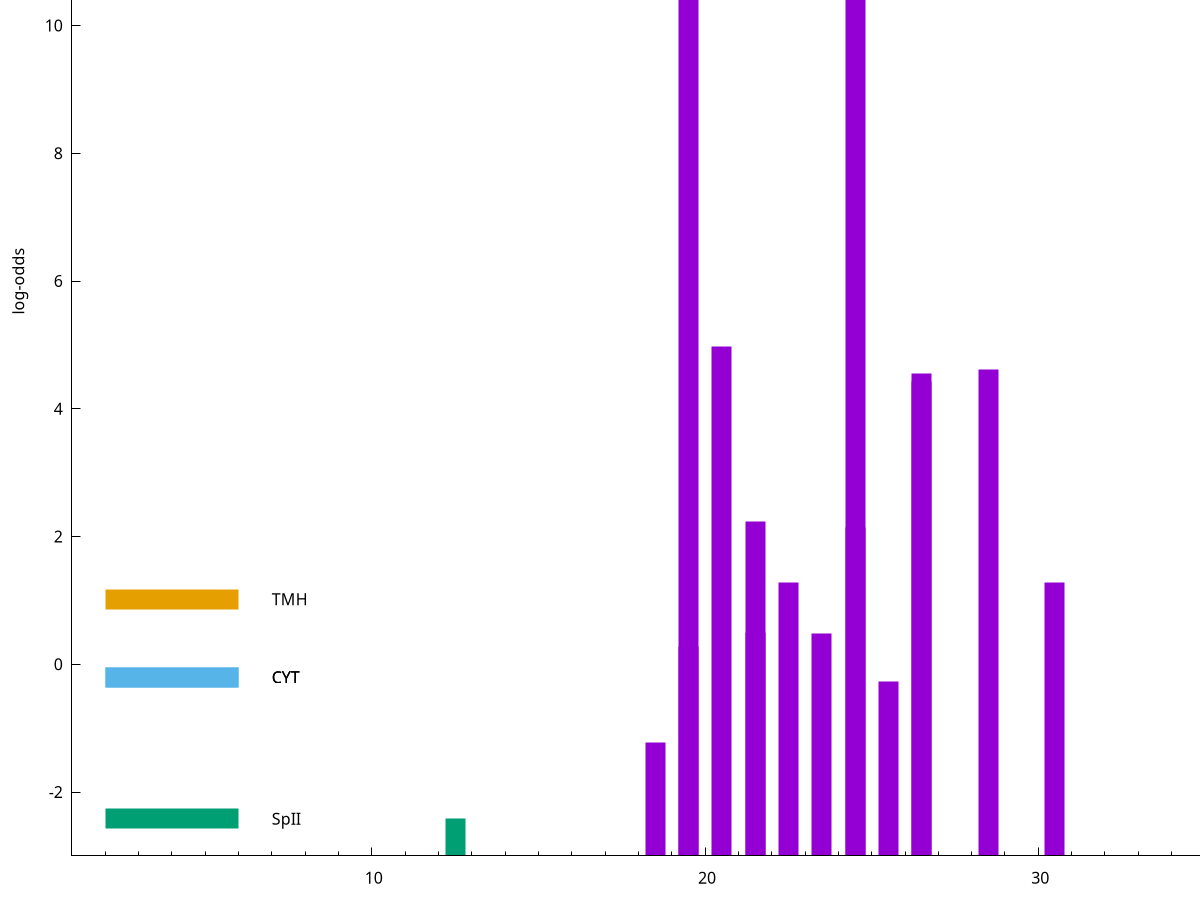 set title "LipoP predictions for SRR5666568.gff"
set size 2., 1.4
set xrange [1:70] 
set mxtics 10
set yrange [-3:15]
set y2range [0:18]
set ylabel "log-odds"
set term postscript eps color solid "Helvetica" 30
set output "SRR5666568.gff466.eps"
set arrow from 2,14.0735 to 6,14.0735 nohead lt 1 lw 20
set label "SpI" at 7,14.0735
set arrow from 2,12.3305 to 6,12.3305 nohead lt 1 lw 20
set label "SpI" at 7,12.3305
set arrow from 2,1.01741 to 6,1.01741 nohead lt 4 lw 20
set label "TMH" at 7,1.01741
set arrow from 2,-0.200913 to 6,-0.200913 nohead lt 3 lw 20
set label "CYT" at 7,-0.200913
set arrow from 2,-0.200913 to 6,-0.200913 nohead lt 3 lw 20
set label "CYT" at 7,-0.200913
set arrow from 2,-2.41917 to 6,-2.41917 nohead lt 2 lw 20
set label "SpII" at 7,-2.41917
set arrow from 2,14.0735 to 6,14.0735 nohead lt 1 lw 20
set label "SpI" at 7,14.0735
# NOTE: The scores below are the log-odds scores with the threshold
# NOTE: subtracted (a hack to make gnuplot make the histogram all
# NOTE: look nice).
plot "-" axes x1y2 title "" with impulses lt 2 lw 20, "-" axes x1y2 title "" with impulses lt 1 lw 20
12.500000 0.580830
e
24.500000 17.070800
19.500000 15.305500
20.500000 7.969770
28.500000 7.620480
26.500000 7.548220
26.500000 7.426550
21.500000 5.238900
24.500000 5.148740
22.500000 4.286510
30.500000 4.275860
21.500000 3.504031
23.500000 3.480311
19.500000 3.282341
25.500000 2.736579
18.500000 1.771620
e
exit
